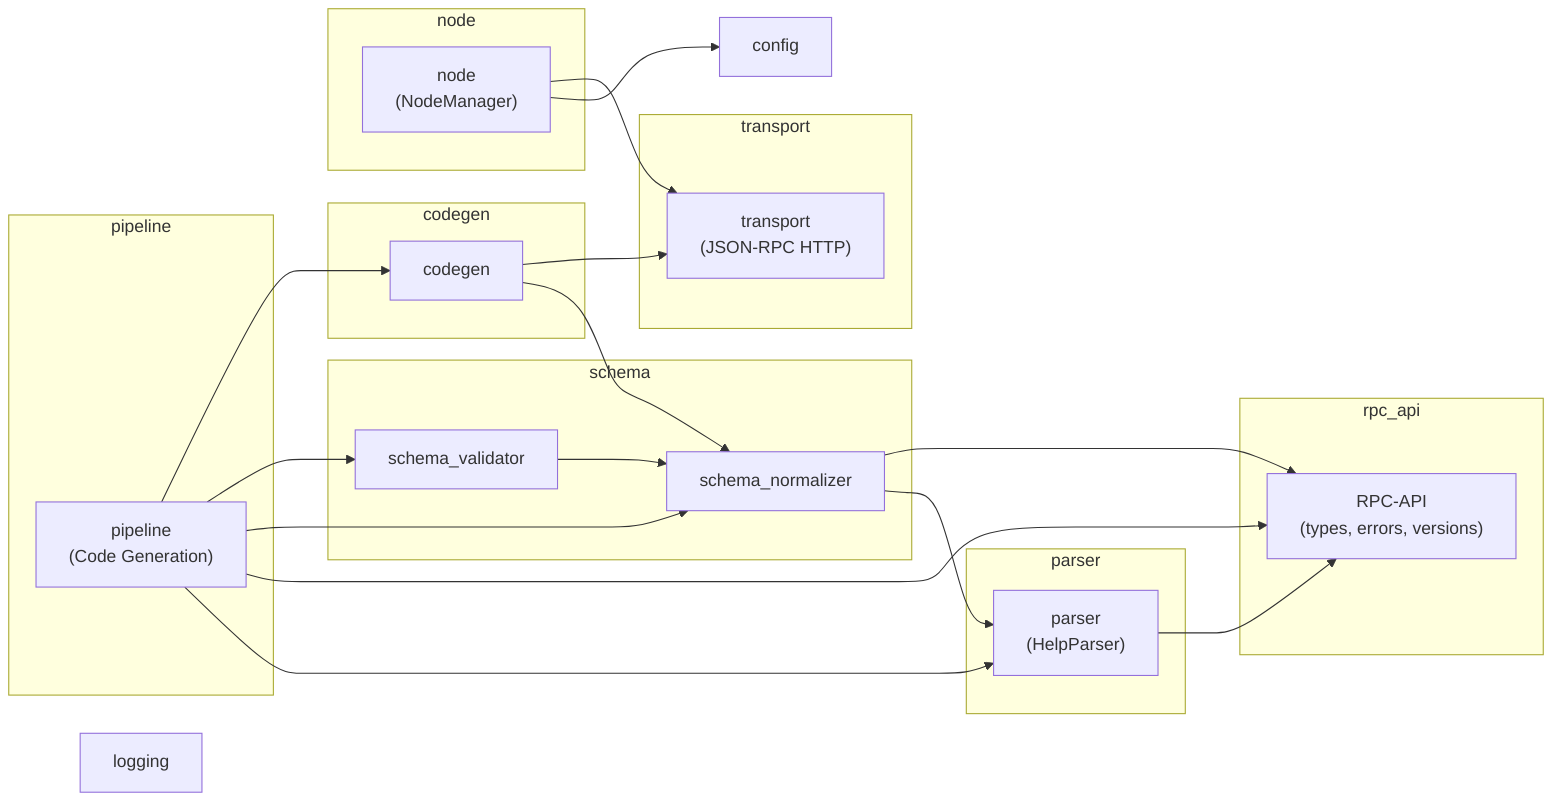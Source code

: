flowchart LR
  %% ────────────────── RPC‑API ──────────────────
  subgraph RPC_API["rpc_api"]
    direction TB
    rpc_api["RPC‑API<br/>(types, errors, versions)"]
  end

  %% ────────────────── Parser ──────────────────
  subgraph PARSER["parser"]
    direction TB
    parser["parser<br/>(HelpParser)"]
  end

  %% ────────────────── Schema ──────────────────
  subgraph SCHEMA["schema"]
    direction TB
    schema_norm["schema_normalizer"]
    schema_val["schema_validator"]
  end

  %% ────────────────── Codegen ──────────────────
  subgraph CODEGEN["codegen"]
    direction TB
    codegen["codegen"]
  end

  %% ────────────────── Transport ──────────────────
  subgraph TRANSPORT["transport"]
    direction TB
    transport["transport<br/>(JSON‑RPC HTTP)"]
  end

  %% ────────────────── Node Manager ──────────────────
  subgraph NODE["node"]
    direction TB
    node_mgr["node<br/>(NodeManager)"]
  end

  %% ────────────────── Pipeline ──────────────────
  subgraph PIPELINE["pipeline"]
    direction TB
    pipeline["pipeline<br/>(Code Generation)"]
  end

  %% ────────────────── Cross‑cutting crates ──────────────────
  config["config"]
  logging["logging"]

  %% ────────────────── Dependencies ──────────────────
  parser      --> rpc_api
  schema_norm --> parser
  schema_norm --> rpc_api
  schema_val  --> schema_norm
  codegen     --> schema_norm
  codegen     --> transport
  pipeline    --> parser
  pipeline    --> rpc_api
  pipeline    --> schema_norm
  pipeline    --> schema_val
  pipeline    --> codegen
  node_mgr    --> config
  node_mgr    --> transport